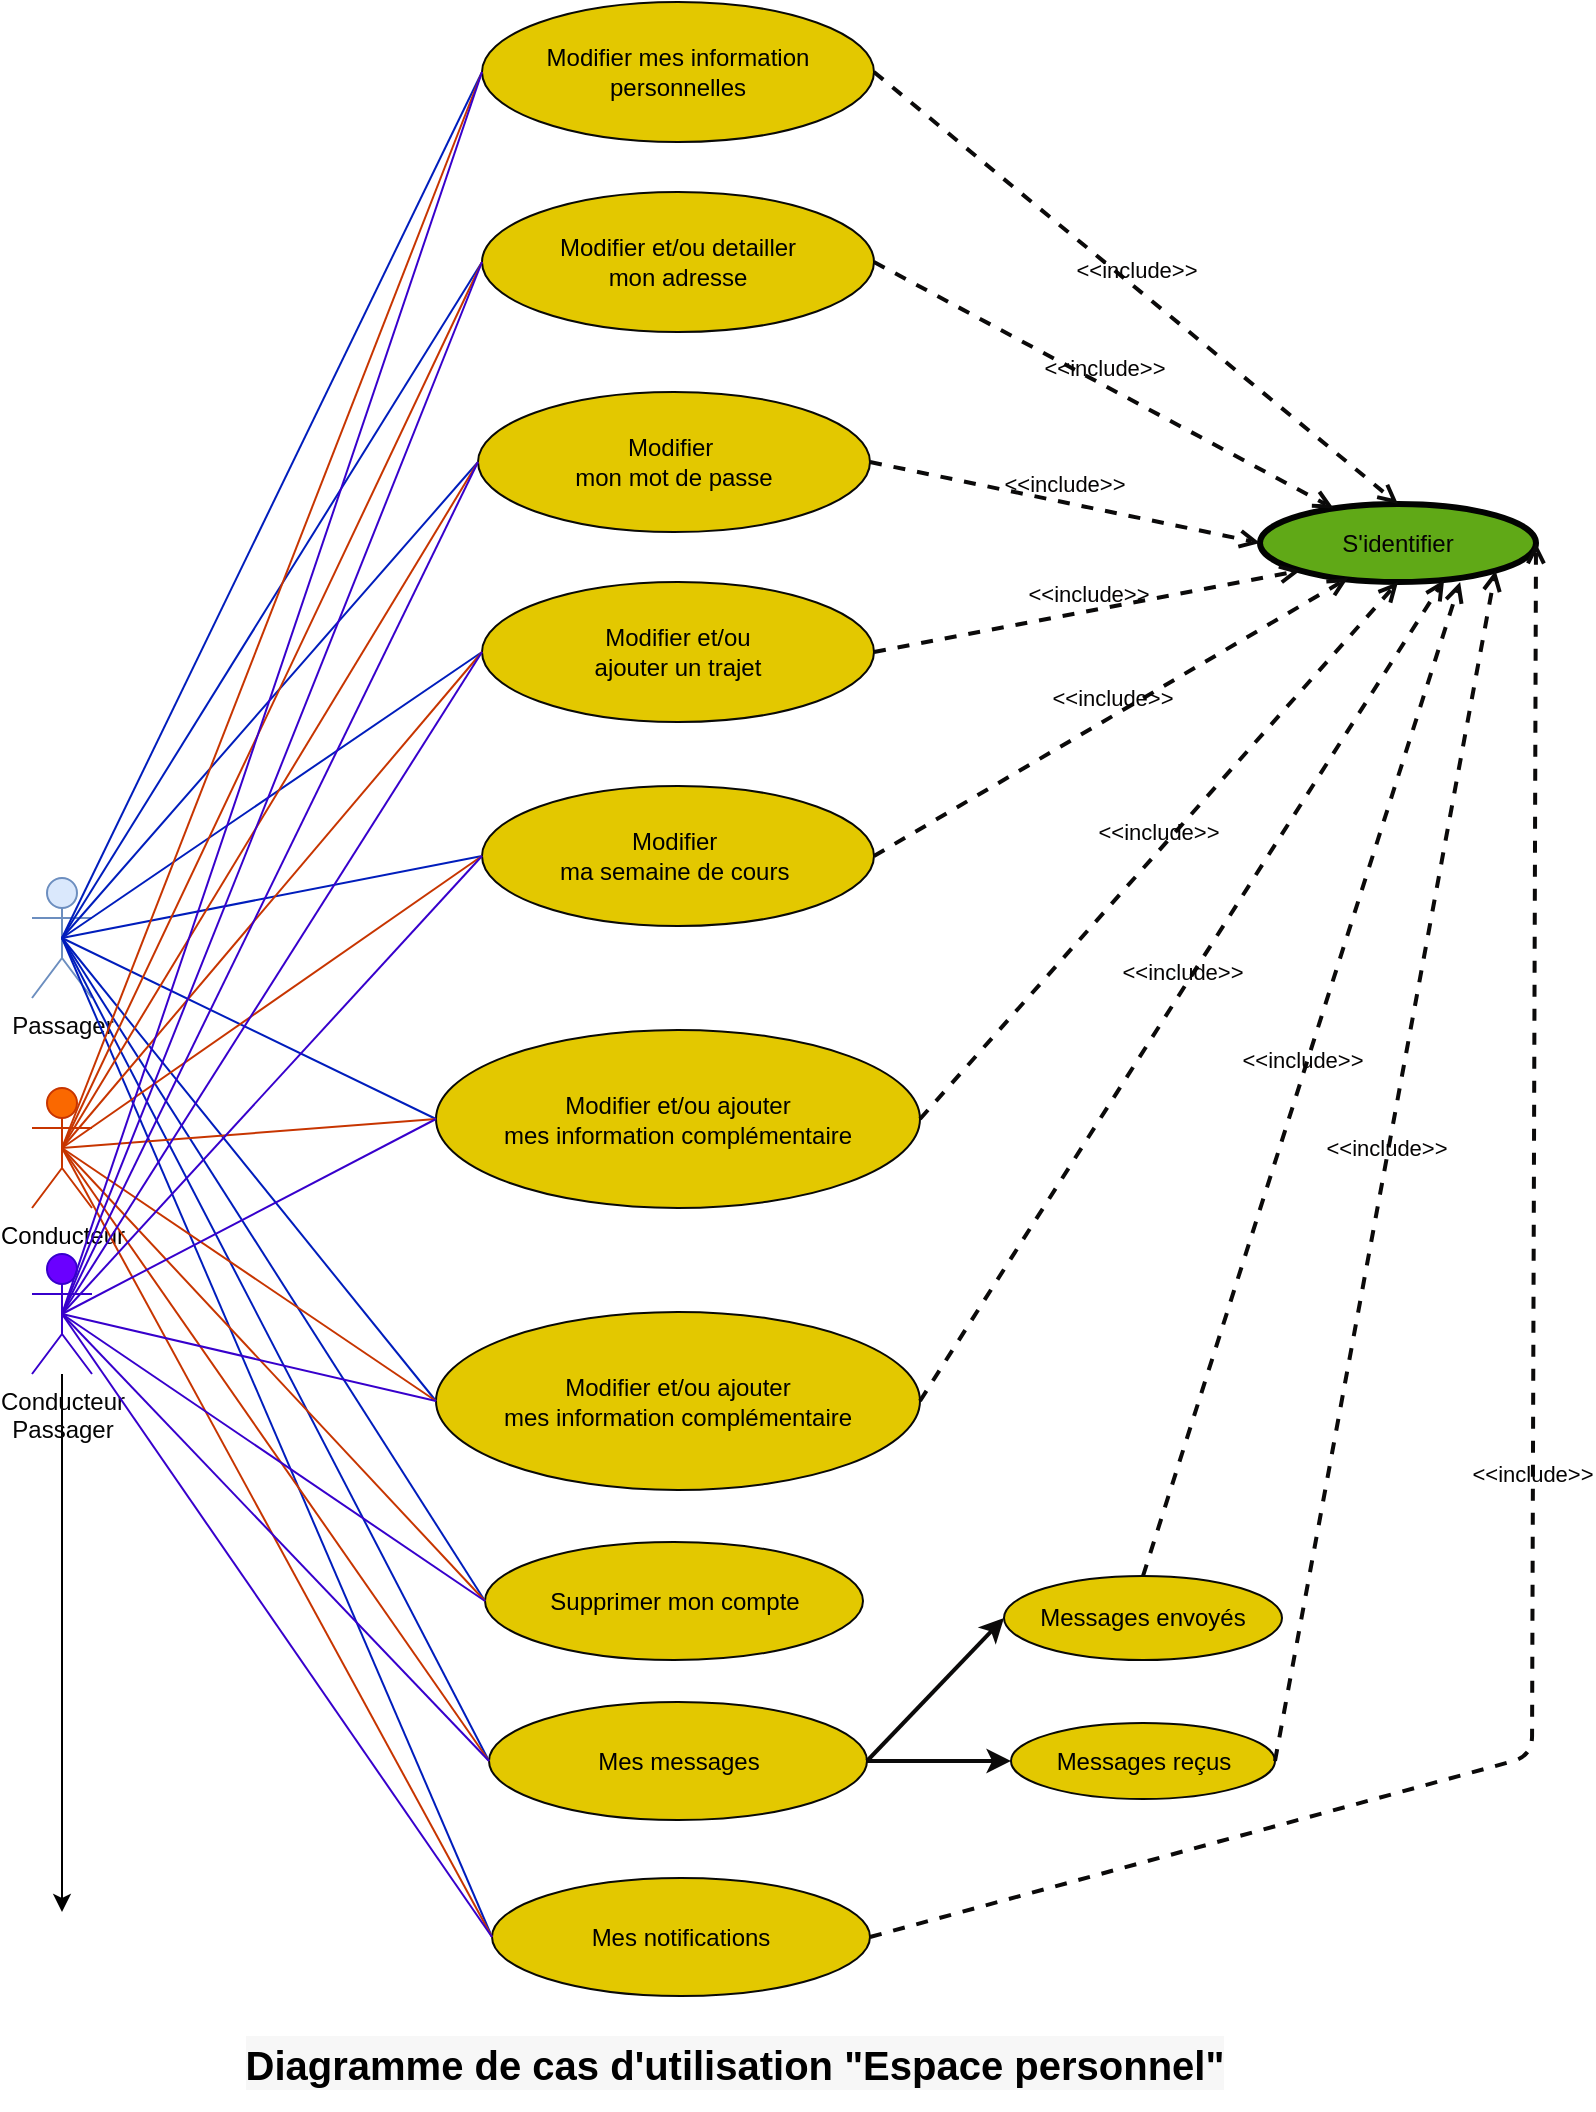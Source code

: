 <mxfile>
    <diagram id="Nq-Xj2GlhVK1VLUj7BNs" name="Page-1">
        <mxGraphModel dx="1348" dy="891" grid="0" gridSize="10" guides="1" tooltips="1" connect="1" arrows="1" fold="1" page="1" pageScale="1" pageWidth="850" pageHeight="1100" background="#ffffff" math="0" shadow="0">
            <root>
                <mxCell id="0"/>
                <mxCell id="1" parent="0"/>
                <mxCell id="2" value="Passager" style="shape=umlActor;verticalLabelPosition=bottom;verticalAlign=top;html=1;fillColor=#dae8fc;strokeColor=#6c8ebf;fontColor=#080707;" vertex="1" parent="1">
                    <mxGeometry x="62" y="470" width="30" height="60" as="geometry"/>
                </mxCell>
                <mxCell id="3" value="Conducteur" style="shape=umlActor;verticalLabelPosition=bottom;verticalAlign=top;html=1;fillColor=#fa6800;strokeColor=#C73500;fontColor=#000000;" vertex="1" parent="1">
                    <mxGeometry x="62" y="575" width="30" height="60" as="geometry"/>
                </mxCell>
                <mxCell id="5" value="Modifier mes information personnelles" style="ellipse;whiteSpace=wrap;html=1;fillColor=#e3c800;strokeColor=#090906;fontColor=#000000;" vertex="1" parent="1">
                    <mxGeometry x="287" y="32" width="196" height="70" as="geometry"/>
                </mxCell>
                <mxCell id="7" value="Modifier et/ou &lt;br&gt;ajouter un trajet" style="ellipse;whiteSpace=wrap;html=1;fillColor=#e3c800;strokeColor=#090906;fontColor=#000000;" vertex="1" parent="1">
                    <mxGeometry x="287" y="322" width="196" height="70" as="geometry"/>
                </mxCell>
                <mxCell id="8" value="Modifier et/ou detailler&lt;br&gt;mon adresse" style="ellipse;whiteSpace=wrap;html=1;fillColor=#e3c800;strokeColor=#090906;fontColor=#000000;" vertex="1" parent="1">
                    <mxGeometry x="287" y="127" width="196" height="70" as="geometry"/>
                </mxCell>
                <mxCell id="9" value="Modifier&amp;nbsp;&lt;br&gt;mon mot de passe" style="ellipse;whiteSpace=wrap;html=1;fillColor=#e3c800;strokeColor=#090906;fontColor=#000000;" vertex="1" parent="1">
                    <mxGeometry x="285" y="227" width="196" height="70" as="geometry"/>
                </mxCell>
                <mxCell id="10" value="Modifier&amp;nbsp;&lt;br&gt;ma semaine de cours&amp;nbsp;" style="ellipse;whiteSpace=wrap;html=1;fillColor=#e3c800;strokeColor=#090906;fontColor=#000000;" vertex="1" parent="1">
                    <mxGeometry x="287" y="424" width="196" height="70" as="geometry"/>
                </mxCell>
                <mxCell id="11" value="Modifier et/ou ajouter&lt;br&gt;mes information complémentaire" style="ellipse;whiteSpace=wrap;html=1;fillColor=#e3c800;strokeColor=#090906;fontColor=#000000;" vertex="1" parent="1">
                    <mxGeometry x="264" y="546" width="242" height="89" as="geometry"/>
                </mxCell>
                <mxCell id="12" value="Modifier et/ou ajouter&lt;br&gt;mes information complémentaire" style="ellipse;whiteSpace=wrap;html=1;fillColor=#e3c800;strokeColor=#090906;fontColor=#000000;" vertex="1" parent="1">
                    <mxGeometry x="264" y="687" width="242" height="89" as="geometry"/>
                </mxCell>
                <mxCell id="13" value="Supprimer mon compte" style="ellipse;whiteSpace=wrap;html=1;fillColor=#e3c800;strokeColor=#090906;fontColor=#000000;" vertex="1" parent="1">
                    <mxGeometry x="288.5" y="802" width="189" height="59" as="geometry"/>
                </mxCell>
                <mxCell id="14" value="Mes messages" style="ellipse;whiteSpace=wrap;html=1;fillColor=#e3c800;strokeColor=#090906;fontColor=#000000;" vertex="1" parent="1">
                    <mxGeometry x="290.5" y="882" width="189" height="59" as="geometry"/>
                </mxCell>
                <mxCell id="15" value="Messages envoyés" style="ellipse;whiteSpace=wrap;html=1;fillColor=#e3c800;strokeColor=#090906;fontColor=#000000;" vertex="1" parent="1">
                    <mxGeometry x="548" y="819" width="139" height="42" as="geometry"/>
                </mxCell>
                <mxCell id="16" value="Messages reçus" style="ellipse;whiteSpace=wrap;html=1;fillColor=#e3c800;strokeColor=#090906;fontColor=#000000;" vertex="1" parent="1">
                    <mxGeometry x="551.5" y="892.5" width="132" height="38" as="geometry"/>
                </mxCell>
                <mxCell id="17" value="Mes notifications" style="ellipse;whiteSpace=wrap;html=1;fillColor=#e3c800;strokeColor=#090906;fontColor=#000000;" vertex="1" parent="1">
                    <mxGeometry x="292" y="970" width="189" height="59" as="geometry"/>
                </mxCell>
                <mxCell id="19" value="S'identifier" style="ellipse;whiteSpace=wrap;html=1;fillColor=#60a917;strokeColor=#020302;fontColor=#060404;strokeWidth=3;" vertex="1" parent="1">
                    <mxGeometry x="676" y="283" width="138" height="39" as="geometry"/>
                </mxCell>
                <mxCell id="20" value="" style="endArrow=none;html=1;fontColor=#060404;exitX=0.5;exitY=0.5;exitDx=0;exitDy=0;exitPerimeter=0;entryX=0;entryY=0.5;entryDx=0;entryDy=0;fillColor=#0050ef;strokeColor=#001DBC;" edge="1" parent="1" source="2" target="5">
                    <mxGeometry width="50" height="50" relative="1" as="geometry">
                        <mxPoint x="77" y="226" as="sourcePoint"/>
                        <mxPoint x="325" y="182" as="targetPoint"/>
                    </mxGeometry>
                </mxCell>
                <mxCell id="21" value="" style="endArrow=none;html=1;fontColor=#060404;exitX=0.5;exitY=0.5;exitDx=0;exitDy=0;exitPerimeter=0;entryX=0;entryY=0.5;entryDx=0;entryDy=0;fillColor=#0050ef;strokeColor=#001DBC;" edge="1" parent="1" source="2" target="8">
                    <mxGeometry width="50" height="50" relative="1" as="geometry">
                        <mxPoint x="87" y="236" as="sourcePoint"/>
                        <mxPoint x="335" y="192" as="targetPoint"/>
                    </mxGeometry>
                </mxCell>
                <mxCell id="22" value="" style="endArrow=none;html=1;fontColor=#060404;exitX=0.5;exitY=0.5;exitDx=0;exitDy=0;exitPerimeter=0;entryX=0;entryY=0.5;entryDx=0;entryDy=0;fillColor=#0050ef;strokeColor=#001DBC;" edge="1" parent="1" source="2" target="9">
                    <mxGeometry width="50" height="50" relative="1" as="geometry">
                        <mxPoint x="97" y="246" as="sourcePoint"/>
                        <mxPoint x="345" y="202" as="targetPoint"/>
                    </mxGeometry>
                </mxCell>
                <mxCell id="23" value="" style="endArrow=none;html=1;fontColor=#060404;exitX=0.5;exitY=0.5;exitDx=0;exitDy=0;exitPerimeter=0;entryX=0;entryY=0.5;entryDx=0;entryDy=0;fillColor=#0050ef;strokeColor=#001DBC;" edge="1" parent="1" source="2" target="7">
                    <mxGeometry width="50" height="50" relative="1" as="geometry">
                        <mxPoint x="107" y="256" as="sourcePoint"/>
                        <mxPoint x="355" y="212" as="targetPoint"/>
                    </mxGeometry>
                </mxCell>
                <mxCell id="24" value="" style="endArrow=none;html=1;fontColor=#060404;exitX=0.5;exitY=0.5;exitDx=0;exitDy=0;exitPerimeter=0;entryX=0;entryY=0.5;entryDx=0;entryDy=0;fillColor=#0050ef;strokeColor=#001DBC;" edge="1" parent="1" source="2" target="10">
                    <mxGeometry width="50" height="50" relative="1" as="geometry">
                        <mxPoint x="117" y="266" as="sourcePoint"/>
                        <mxPoint x="365" y="222" as="targetPoint"/>
                    </mxGeometry>
                </mxCell>
                <mxCell id="25" value="" style="endArrow=none;html=1;fontColor=#060404;exitX=0.5;exitY=0.5;exitDx=0;exitDy=0;exitPerimeter=0;entryX=0;entryY=0.5;entryDx=0;entryDy=0;fillColor=#0050ef;strokeColor=#001DBC;" edge="1" parent="1" source="2" target="11">
                    <mxGeometry width="50" height="50" relative="1" as="geometry">
                        <mxPoint x="127" y="276" as="sourcePoint"/>
                        <mxPoint x="375" y="232" as="targetPoint"/>
                    </mxGeometry>
                </mxCell>
                <mxCell id="26" value="" style="endArrow=none;html=1;fontColor=#060404;exitX=0.5;exitY=0.5;exitDx=0;exitDy=0;exitPerimeter=0;entryX=0;entryY=0.5;entryDx=0;entryDy=0;fillColor=#0050ef;strokeColor=#001DBC;" edge="1" parent="1" source="2" target="12">
                    <mxGeometry width="50" height="50" relative="1" as="geometry">
                        <mxPoint x="137" y="286" as="sourcePoint"/>
                        <mxPoint x="385" y="242" as="targetPoint"/>
                    </mxGeometry>
                </mxCell>
                <mxCell id="27" value="" style="endArrow=none;html=1;fontColor=#060404;exitX=0.5;exitY=0.5;exitDx=0;exitDy=0;exitPerimeter=0;entryX=0;entryY=0.5;entryDx=0;entryDy=0;fillColor=#0050ef;strokeColor=#001DBC;" edge="1" parent="1" source="2" target="13">
                    <mxGeometry width="50" height="50" relative="1" as="geometry">
                        <mxPoint x="147" y="296" as="sourcePoint"/>
                        <mxPoint x="395" y="252" as="targetPoint"/>
                    </mxGeometry>
                </mxCell>
                <mxCell id="28" value="" style="endArrow=none;html=1;fontColor=#060404;exitX=0.5;exitY=0.5;exitDx=0;exitDy=0;exitPerimeter=0;entryX=0;entryY=0.5;entryDx=0;entryDy=0;fillColor=#0050ef;strokeColor=#001DBC;" edge="1" parent="1" source="2" target="14">
                    <mxGeometry width="50" height="50" relative="1" as="geometry">
                        <mxPoint x="59" y="786" as="sourcePoint"/>
                        <mxPoint x="307" y="742" as="targetPoint"/>
                    </mxGeometry>
                </mxCell>
                <mxCell id="29" value="" style="endArrow=none;html=1;fontColor=#060404;entryX=0;entryY=0.5;entryDx=0;entryDy=0;fillColor=#0050ef;strokeColor=#001DBC;exitX=0.5;exitY=0.5;exitDx=0;exitDy=0;exitPerimeter=0;" edge="1" parent="1" source="2" target="17">
                    <mxGeometry width="50" height="50" relative="1" as="geometry">
                        <mxPoint x="113" y="300" as="sourcePoint"/>
                        <mxPoint x="277" y="483" as="targetPoint"/>
                    </mxGeometry>
                </mxCell>
                <mxCell id="30" value="" style="endArrow=none;html=1;fontColor=#070303;exitX=0.5;exitY=0.5;exitDx=0;exitDy=0;exitPerimeter=0;fillColor=#fa6800;strokeColor=#C73500;entryX=0;entryY=0.5;entryDx=0;entryDy=0;" edge="1" parent="1" source="3" target="5">
                    <mxGeometry width="50" height="50" relative="1" as="geometry">
                        <mxPoint x="43" y="487" as="sourcePoint"/>
                        <mxPoint x="345.503" y="206.749" as="targetPoint"/>
                    </mxGeometry>
                </mxCell>
                <mxCell id="31" value="" style="endArrow=none;html=1;fontColor=#070303;exitX=0.5;exitY=0.5;exitDx=0;exitDy=0;exitPerimeter=0;fillColor=#fa6800;strokeColor=#C73500;entryX=0;entryY=0.5;entryDx=0;entryDy=0;" edge="1" parent="1" source="3" target="8">
                    <mxGeometry width="50" height="50" relative="1" as="geometry">
                        <mxPoint x="53" y="497" as="sourcePoint"/>
                        <mxPoint x="355.503" y="216.749" as="targetPoint"/>
                    </mxGeometry>
                </mxCell>
                <mxCell id="32" value="" style="endArrow=none;html=1;fontColor=#070303;exitX=0.5;exitY=0.5;exitDx=0;exitDy=0;exitPerimeter=0;fillColor=#fa6800;strokeColor=#C73500;entryX=0;entryY=0.5;entryDx=0;entryDy=0;" edge="1" parent="1" source="3" target="9">
                    <mxGeometry width="50" height="50" relative="1" as="geometry">
                        <mxPoint x="63" y="507" as="sourcePoint"/>
                        <mxPoint x="365.503" y="226.749" as="targetPoint"/>
                    </mxGeometry>
                </mxCell>
                <mxCell id="33" value="" style="endArrow=none;html=1;fontColor=#070303;exitX=0.5;exitY=0.5;exitDx=0;exitDy=0;exitPerimeter=0;fillColor=#fa6800;strokeColor=#C73500;entryX=0;entryY=0.5;entryDx=0;entryDy=0;" edge="1" parent="1" source="3" target="7">
                    <mxGeometry width="50" height="50" relative="1" as="geometry">
                        <mxPoint x="73" y="517" as="sourcePoint"/>
                        <mxPoint x="375.503" y="236.749" as="targetPoint"/>
                    </mxGeometry>
                </mxCell>
                <mxCell id="34" value="" style="endArrow=none;html=1;fontColor=#070303;exitX=0.5;exitY=0.5;exitDx=0;exitDy=0;exitPerimeter=0;fillColor=#fa6800;strokeColor=#C73500;entryX=0;entryY=0.5;entryDx=0;entryDy=0;" edge="1" parent="1" source="3" target="10">
                    <mxGeometry width="50" height="50" relative="1" as="geometry">
                        <mxPoint x="83" y="527" as="sourcePoint"/>
                        <mxPoint x="385.503" y="246.749" as="targetPoint"/>
                    </mxGeometry>
                </mxCell>
                <mxCell id="35" value="" style="endArrow=none;html=1;fontColor=#070303;exitX=0.5;exitY=0.5;exitDx=0;exitDy=0;exitPerimeter=0;fillColor=#fa6800;strokeColor=#C73500;entryX=0;entryY=0.5;entryDx=0;entryDy=0;" edge="1" parent="1" source="3" target="11">
                    <mxGeometry width="50" height="50" relative="1" as="geometry">
                        <mxPoint x="49" y="826.25" as="sourcePoint"/>
                        <mxPoint x="351.503" y="545.999" as="targetPoint"/>
                    </mxGeometry>
                </mxCell>
                <mxCell id="36" value="" style="endArrow=none;html=1;fontColor=#070303;exitX=0.5;exitY=0.5;exitDx=0;exitDy=0;exitPerimeter=0;fillColor=#fa6800;strokeColor=#C73500;entryX=0;entryY=0.5;entryDx=0;entryDy=0;" edge="1" parent="1" source="3" target="12">
                    <mxGeometry width="50" height="50" relative="1" as="geometry">
                        <mxPoint x="36" y="788.25" as="sourcePoint"/>
                        <mxPoint x="338.503" y="507.999" as="targetPoint"/>
                    </mxGeometry>
                </mxCell>
                <mxCell id="37" value="" style="endArrow=none;html=1;fontColor=#070303;exitX=0.5;exitY=0.5;exitDx=0;exitDy=0;exitPerimeter=0;fillColor=#fa6800;strokeColor=#C73500;entryX=0;entryY=0.5;entryDx=0;entryDy=0;" edge="1" parent="1" source="3" target="13">
                    <mxGeometry width="50" height="50" relative="1" as="geometry">
                        <mxPoint x="113" y="557" as="sourcePoint"/>
                        <mxPoint x="415.503" y="276.749" as="targetPoint"/>
                    </mxGeometry>
                </mxCell>
                <mxCell id="38" value="" style="endArrow=none;html=1;fontColor=#070303;exitX=0.5;exitY=0.5;exitDx=0;exitDy=0;exitPerimeter=0;fillColor=#fa6800;strokeColor=#C73500;entryX=0;entryY=0.5;entryDx=0;entryDy=0;" edge="1" parent="1" source="3" target="14">
                    <mxGeometry width="50" height="50" relative="1" as="geometry">
                        <mxPoint x="123" y="567" as="sourcePoint"/>
                        <mxPoint x="425.503" y="286.749" as="targetPoint"/>
                    </mxGeometry>
                </mxCell>
                <mxCell id="39" value="" style="endArrow=none;html=1;fontColor=#070303;exitX=0.5;exitY=0.5;exitDx=0;exitDy=0;exitPerimeter=0;fillColor=#fa6800;strokeColor=#C73500;entryX=0;entryY=0.5;entryDx=0;entryDy=0;" edge="1" parent="1" source="3" target="17">
                    <mxGeometry width="50" height="50" relative="1" as="geometry">
                        <mxPoint x="133" y="577" as="sourcePoint"/>
                        <mxPoint x="435.503" y="296.749" as="targetPoint"/>
                    </mxGeometry>
                </mxCell>
                <mxCell id="42" value="" style="edgeStyle=none;html=1;" edge="1" parent="1" source="40">
                    <mxGeometry relative="1" as="geometry">
                        <mxPoint x="77" y="987" as="targetPoint"/>
                    </mxGeometry>
                </mxCell>
                <mxCell id="40" value="Conducteur&lt;br&gt;Passager" style="shape=umlActor;verticalLabelPosition=bottom;verticalAlign=top;html=1;fillColor=#6a00ff;strokeColor=#3700CC;fontColor=#050505;" vertex="1" parent="1">
                    <mxGeometry x="62" y="658" width="30" height="60" as="geometry"/>
                </mxCell>
                <mxCell id="44" value="" style="endArrow=none;html=1;fontColor=#070303;exitX=0.5;exitY=0.5;exitDx=0;exitDy=0;exitPerimeter=0;fillColor=#6a00ff;strokeColor=#3700CC;entryX=0;entryY=0.5;entryDx=0;entryDy=0;" edge="1" parent="1" source="40" target="5">
                    <mxGeometry width="50" height="50" relative="1" as="geometry">
                        <mxPoint x="546" y="498" as="sourcePoint"/>
                        <mxPoint x="761" y="892.5" as="targetPoint"/>
                    </mxGeometry>
                </mxCell>
                <mxCell id="45" value="" style="endArrow=none;html=1;fontColor=#070303;exitX=0.5;exitY=0.5;exitDx=0;exitDy=0;exitPerimeter=0;fillColor=#6a00ff;strokeColor=#3700CC;entryX=0;entryY=0.5;entryDx=0;entryDy=0;" edge="1" parent="1" source="40" target="8">
                    <mxGeometry width="50" height="50" relative="1" as="geometry">
                        <mxPoint x="139" y="919" as="sourcePoint"/>
                        <mxPoint x="349" y="109" as="targetPoint"/>
                    </mxGeometry>
                </mxCell>
                <mxCell id="46" value="" style="endArrow=none;html=1;fontColor=#070303;exitX=0.5;exitY=0.5;exitDx=0;exitDy=0;exitPerimeter=0;fillColor=#6a00ff;strokeColor=#3700CC;entryX=0;entryY=0.5;entryDx=0;entryDy=0;" edge="1" parent="1" source="40" target="9">
                    <mxGeometry width="50" height="50" relative="1" as="geometry">
                        <mxPoint x="427" y="907" as="sourcePoint"/>
                        <mxPoint x="569" y="469" as="targetPoint"/>
                    </mxGeometry>
                </mxCell>
                <mxCell id="47" value="" style="endArrow=none;html=1;fontColor=#070303;exitX=0.5;exitY=0.5;exitDx=0;exitDy=0;exitPerimeter=0;fillColor=#6a00ff;strokeColor=#3700CC;entryX=0;entryY=0.5;entryDx=0;entryDy=0;" edge="1" parent="1" source="40" target="7">
                    <mxGeometry width="50" height="50" relative="1" as="geometry">
                        <mxPoint x="437" y="917" as="sourcePoint"/>
                        <mxPoint x="579" y="479" as="targetPoint"/>
                    </mxGeometry>
                </mxCell>
                <mxCell id="48" value="" style="endArrow=none;html=1;fontColor=#070303;exitX=0.5;exitY=0.5;exitDx=0;exitDy=0;exitPerimeter=0;fillColor=#6a00ff;strokeColor=#3700CC;entryX=0;entryY=0.5;entryDx=0;entryDy=0;" edge="1" parent="1" source="40" target="10">
                    <mxGeometry width="50" height="50" relative="1" as="geometry">
                        <mxPoint x="447" y="927" as="sourcePoint"/>
                        <mxPoint x="589" y="489" as="targetPoint"/>
                    </mxGeometry>
                </mxCell>
                <mxCell id="49" value="" style="endArrow=none;html=1;fontColor=#070303;exitX=0.5;exitY=0.5;exitDx=0;exitDy=0;exitPerimeter=0;fillColor=#6a00ff;strokeColor=#3700CC;entryX=0;entryY=0.5;entryDx=0;entryDy=0;" edge="1" parent="1" source="40" target="11">
                    <mxGeometry width="50" height="50" relative="1" as="geometry">
                        <mxPoint x="457" y="937" as="sourcePoint"/>
                        <mxPoint x="599" y="499" as="targetPoint"/>
                    </mxGeometry>
                </mxCell>
                <mxCell id="50" value="" style="endArrow=none;html=1;fontColor=#070303;exitX=0.5;exitY=0.5;exitDx=0;exitDy=0;exitPerimeter=0;fillColor=#6a00ff;strokeColor=#3700CC;entryX=0;entryY=0.5;entryDx=0;entryDy=0;" edge="1" parent="1" source="40" target="12">
                    <mxGeometry width="50" height="50" relative="1" as="geometry">
                        <mxPoint x="467" y="947" as="sourcePoint"/>
                        <mxPoint x="609" y="509" as="targetPoint"/>
                    </mxGeometry>
                </mxCell>
                <mxCell id="51" value="" style="endArrow=none;html=1;fontColor=#070303;exitX=0.5;exitY=0.5;exitDx=0;exitDy=0;exitPerimeter=0;fillColor=#6a00ff;strokeColor=#3700CC;entryX=0;entryY=0.5;entryDx=0;entryDy=0;" edge="1" parent="1" source="40" target="13">
                    <mxGeometry width="50" height="50" relative="1" as="geometry">
                        <mxPoint x="477" y="957" as="sourcePoint"/>
                        <mxPoint x="619" y="519" as="targetPoint"/>
                    </mxGeometry>
                </mxCell>
                <mxCell id="52" value="" style="endArrow=none;html=1;fontColor=#070303;exitX=0.5;exitY=0.5;exitDx=0;exitDy=0;exitPerimeter=0;fillColor=#6a00ff;strokeColor=#3700CC;entryX=0;entryY=0.5;entryDx=0;entryDy=0;" edge="1" parent="1" source="40" target="14">
                    <mxGeometry width="50" height="50" relative="1" as="geometry">
                        <mxPoint x="87" y="887" as="sourcePoint"/>
                        <mxPoint x="298.5" y="841.5" as="targetPoint"/>
                    </mxGeometry>
                </mxCell>
                <mxCell id="53" value="" style="endArrow=none;html=1;fontColor=#070303;exitX=0.5;exitY=0.5;exitDx=0;exitDy=0;exitPerimeter=0;fillColor=#6a00ff;strokeColor=#3700CC;entryX=0;entryY=0.5;entryDx=0;entryDy=0;" edge="1" parent="1" source="40" target="17">
                    <mxGeometry width="50" height="50" relative="1" as="geometry">
                        <mxPoint x="97" y="897" as="sourcePoint"/>
                        <mxPoint x="308.5" y="851.5" as="targetPoint"/>
                    </mxGeometry>
                </mxCell>
                <mxCell id="54" value="" style="endArrow=classic;html=1;fontColor=#060404;exitX=1;exitY=0.5;exitDx=0;exitDy=0;entryX=0;entryY=0.5;entryDx=0;entryDy=0;strokeColor=#0b0a0a;strokeWidth=2;" edge="1" parent="1" source="14" target="15">
                    <mxGeometry width="50" height="50" relative="1" as="geometry">
                        <mxPoint x="496" y="847" as="sourcePoint"/>
                        <mxPoint x="578.503" y="703.749" as="targetPoint"/>
                    </mxGeometry>
                </mxCell>
                <mxCell id="55" value="" style="endArrow=classic;html=1;fontColor=#060404;exitX=1;exitY=0.5;exitDx=0;exitDy=0;entryX=0;entryY=0.5;entryDx=0;entryDy=0;strokeColor=#0b0a0a;strokeWidth=2;" edge="1" parent="1" source="14" target="16">
                    <mxGeometry width="50" height="50" relative="1" as="geometry">
                        <mxPoint x="604.5" y="756.25" as="sourcePoint"/>
                        <mxPoint x="687.003" y="612.999" as="targetPoint"/>
                    </mxGeometry>
                </mxCell>
                <mxCell id="56" value="&amp;lt;&amp;lt;include&amp;gt;&amp;gt;" style="html=1;verticalAlign=bottom;labelBackgroundColor=none;endArrow=open;endFill=0;dashed=1;strokeColor=#0b0a0a;strokeWidth=2;fontColor=#060404;exitX=1;exitY=0.5;exitDx=0;exitDy=0;entryX=0.5;entryY=0;entryDx=0;entryDy=0;" edge="1" parent="1" source="5" target="19">
                    <mxGeometry width="160" relative="1" as="geometry">
                        <mxPoint x="705.928" y="272" as="sourcePoint"/>
                        <mxPoint x="749" y="424" as="targetPoint"/>
                    </mxGeometry>
                </mxCell>
                <mxCell id="57" value="&amp;lt;&amp;lt;include&amp;gt;&amp;gt;" style="html=1;verticalAlign=bottom;labelBackgroundColor=none;endArrow=open;endFill=0;dashed=1;strokeColor=#0b0a0a;strokeWidth=2;fontColor=#060404;exitX=1;exitY=0.5;exitDx=0;exitDy=0;" edge="1" parent="1" source="8" target="19">
                    <mxGeometry width="160" relative="1" as="geometry">
                        <mxPoint x="715.928" y="282" as="sourcePoint"/>
                        <mxPoint x="759" y="434" as="targetPoint"/>
                    </mxGeometry>
                </mxCell>
                <mxCell id="58" value="&amp;lt;&amp;lt;include&amp;gt;&amp;gt;" style="html=1;verticalAlign=bottom;labelBackgroundColor=none;endArrow=open;endFill=0;dashed=1;strokeColor=#0b0a0a;strokeWidth=2;fontColor=#060404;exitX=1;exitY=0.5;exitDx=0;exitDy=0;entryX=0;entryY=0.5;entryDx=0;entryDy=0;" edge="1" parent="1" source="9" target="19">
                    <mxGeometry width="160" relative="1" as="geometry">
                        <mxPoint x="725.928" y="292" as="sourcePoint"/>
                        <mxPoint x="769" y="444" as="targetPoint"/>
                    </mxGeometry>
                </mxCell>
                <mxCell id="59" value="&amp;lt;&amp;lt;include&amp;gt;&amp;gt;" style="html=1;verticalAlign=bottom;labelBackgroundColor=none;endArrow=open;endFill=0;dashed=1;strokeColor=#0b0a0a;strokeWidth=2;fontColor=#060404;exitX=1;exitY=0.5;exitDx=0;exitDy=0;entryX=0;entryY=1;entryDx=0;entryDy=0;" edge="1" parent="1" source="7" target="19">
                    <mxGeometry width="160" relative="1" as="geometry">
                        <mxPoint x="735.928" y="302" as="sourcePoint"/>
                        <mxPoint x="779" y="454" as="targetPoint"/>
                    </mxGeometry>
                </mxCell>
                <mxCell id="60" value="&amp;lt;&amp;lt;include&amp;gt;&amp;gt;" style="html=1;verticalAlign=bottom;labelBackgroundColor=none;endArrow=open;endFill=0;dashed=1;strokeColor=#0b0a0a;strokeWidth=2;fontColor=#060404;exitX=1;exitY=0.5;exitDx=0;exitDy=0;entryX=0.319;entryY=0.949;entryDx=0;entryDy=0;entryPerimeter=0;" edge="1" parent="1" source="10" target="19">
                    <mxGeometry width="160" relative="1" as="geometry">
                        <mxPoint x="745.928" y="312" as="sourcePoint"/>
                        <mxPoint x="789" y="464" as="targetPoint"/>
                    </mxGeometry>
                </mxCell>
                <mxCell id="61" value="&amp;lt;&amp;lt;include&amp;gt;&amp;gt;" style="html=1;verticalAlign=bottom;labelBackgroundColor=none;endArrow=open;endFill=0;dashed=1;strokeColor=#0b0a0a;strokeWidth=2;fontColor=#060404;exitX=1;exitY=0.5;exitDx=0;exitDy=0;entryX=0.5;entryY=1;entryDx=0;entryDy=0;" edge="1" parent="1" source="11" target="19">
                    <mxGeometry width="160" relative="1" as="geometry">
                        <mxPoint x="755.928" y="322" as="sourcePoint"/>
                        <mxPoint x="799" y="474" as="targetPoint"/>
                    </mxGeometry>
                </mxCell>
                <mxCell id="62" value="&amp;lt;&amp;lt;include&amp;gt;&amp;gt;" style="html=1;verticalAlign=bottom;labelBackgroundColor=none;endArrow=open;endFill=0;dashed=1;strokeColor=#0b0a0a;strokeWidth=2;fontColor=#060404;exitX=0.5;exitY=0;exitDx=0;exitDy=0;entryX=0.725;entryY=1;entryDx=0;entryDy=0;entryPerimeter=0;" edge="1" parent="1" source="15" target="19">
                    <mxGeometry width="160" relative="1" as="geometry">
                        <mxPoint x="686.998" y="555" as="sourcePoint"/>
                        <mxPoint x="730.07" y="707" as="targetPoint"/>
                    </mxGeometry>
                </mxCell>
                <mxCell id="63" value="&amp;lt;&amp;lt;include&amp;gt;&amp;gt;" style="html=1;verticalAlign=bottom;labelBackgroundColor=none;endArrow=open;endFill=0;dashed=1;strokeColor=#0b0a0a;strokeWidth=2;fontColor=#060404;exitX=1;exitY=0.5;exitDx=0;exitDy=0;entryX=0.667;entryY=0.974;entryDx=0;entryDy=0;entryPerimeter=0;" edge="1" parent="1" source="12" target="19">
                    <mxGeometry width="160" relative="1" as="geometry">
                        <mxPoint x="775.928" y="342" as="sourcePoint"/>
                        <mxPoint x="819" y="494" as="targetPoint"/>
                    </mxGeometry>
                </mxCell>
                <mxCell id="64" value="&amp;lt;&amp;lt;include&amp;gt;&amp;gt;" style="html=1;verticalAlign=bottom;labelBackgroundColor=none;endArrow=open;endFill=0;dashed=1;strokeColor=#0b0a0a;strokeWidth=2;fontColor=#060404;exitX=1;exitY=0.5;exitDx=0;exitDy=0;entryX=1;entryY=1;entryDx=0;entryDy=0;" edge="1" parent="1" source="16" target="19">
                    <mxGeometry width="160" relative="1" as="geometry">
                        <mxPoint x="785.928" y="352" as="sourcePoint"/>
                        <mxPoint x="829" y="504" as="targetPoint"/>
                    </mxGeometry>
                </mxCell>
                <mxCell id="65" value="&amp;lt;&amp;lt;include&amp;gt;&amp;gt;" style="html=1;verticalAlign=bottom;labelBackgroundColor=none;endArrow=open;endFill=0;dashed=1;strokeColor=#0b0a0a;strokeWidth=2;fontColor=#060404;exitX=1;exitY=0.5;exitDx=0;exitDy=0;entryX=1;entryY=0.5;entryDx=0;entryDy=0;" edge="1" parent="1" source="17" target="19">
                    <mxGeometry width="160" relative="1" as="geometry">
                        <mxPoint x="712.998" y="879" as="sourcePoint"/>
                        <mxPoint x="756.07" y="1031" as="targetPoint"/>
                        <Array as="points">
                            <mxPoint x="812" y="909"/>
                        </Array>
                    </mxGeometry>
                </mxCell>
                <mxCell id="67" value="&lt;span style=&quot;background-color: rgb(247, 247, 247);&quot;&gt;&lt;span style=&quot;color: rgb(0, 0, 0); font-family: Calibri, sans-serif; font-size: 20px; text-align: start;&quot;&gt;Diagramme de cas d'utilisation &quot;Espace personnel&lt;/span&gt;&lt;span style=&quot;color: rgb(0, 0, 0); font-family: Calibri, sans-serif; font-size: 20px; text-align: start;&quot;&gt;&quot;&lt;/span&gt;&lt;/span&gt;" style="text;strokeColor=none;fillColor=none;html=1;fontSize=24;fontStyle=1;verticalAlign=middle;align=center;fontColor=#070303;" vertex="1" parent="1">
                    <mxGeometry x="166" y="1039" width="493" height="47" as="geometry"/>
                </mxCell>
            </root>
        </mxGraphModel>
    </diagram>
</mxfile>